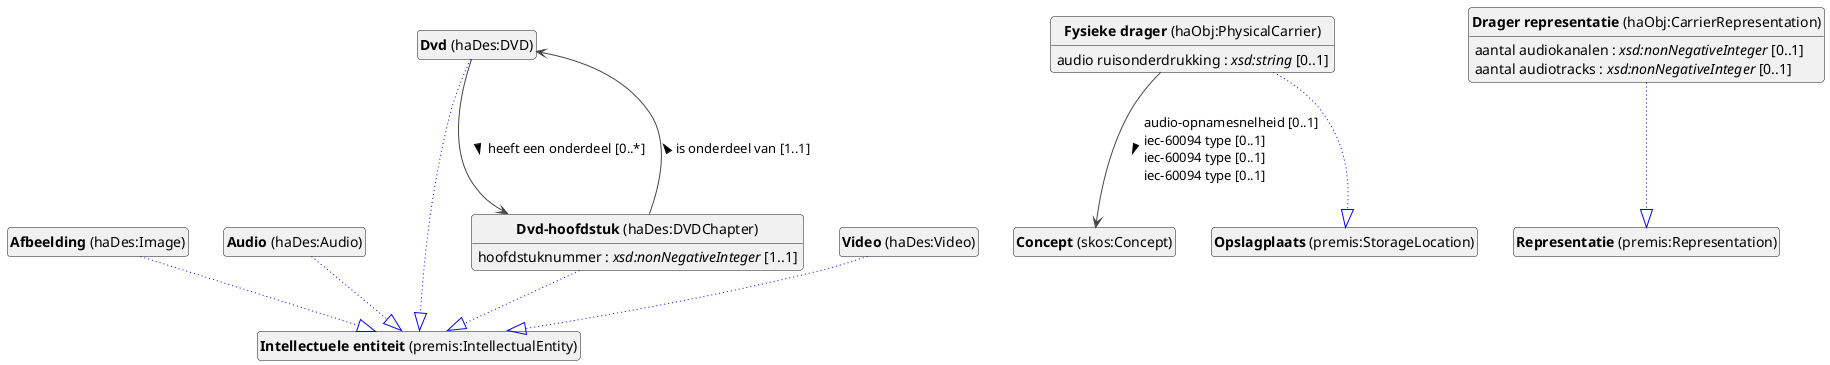 @startuml
!theme vibrant
skinparam classFontSize 14
!define LIGHTORANGE
skinparam componentStyle uml2
skinparam wrapMessageWidth 1000
skinparam wrapWidth 1000
' skinparam ArrowColor #Maroon
' Remove shadows
skinparam shadowing false
'skinparam linetype polyline
skinparam ArrowMessageAlignment left
top to bottom direction


class "<b>Afbeelding</b> (haDes:Image)" as haDes_Image [[#haDes%3AImage]]
class "<b>Intellectuele entiteit</b> (premis:IntellectualEntity)" as premis_IntellectualEntity [[#premis%3AIntellectualEntity]]
class "<b>Audio</b> (haDes:Audio)" as haDes_Audio [[#haDes%3AAudio]]
class "<b>Intellectuele entiteit</b> (premis:IntellectualEntity)" as premis_IntellectualEntity [[#premis%3AIntellectualEntity]]
class "<b>Concept</b> (skos:Concept)" as skos_Concept [[../../terms/nl#skos%3AConcept]]
class "<b>Drager representatie</b> (haObj:CarrierRepresentation)" as haObj_CarrierRepresentation [[#haObj%3ACarrierRepresentation]]
class "<b>Representatie</b> (premis:Representation)" as premis_Representation [[#premis%3ARepresentation]]
class "<b>Dvd</b> (haDes:DVD)" as haDes_DVD [[#haDes%3ADVD]]
class "<b>Intellectuele entiteit</b> (premis:IntellectualEntity)" as premis_IntellectualEntity [[#premis%3AIntellectualEntity]]
class "<b>Dvd-hoofdstuk</b> (haDes:DVDChapter)" as haDes_DVDChapter [[#haDes%3ADVDChapter]]
class "<b>Intellectuele entiteit</b> (premis:IntellectualEntity)" as premis_IntellectualEntity [[#premis%3AIntellectualEntity]]
class "<b>Fysieke drager</b> (haObj:PhysicalCarrier)" as haObj_PhysicalCarrier [[#haObj%3APhysicalCarrier]]
class "<b>Opslagplaats</b> (premis:StorageLocation)" as premis_StorageLocation [[#premis%3AStorageLocation]]
class "<b>Video</b> (haDes:Video)" as haDes_Video [[#haDes%3AVideo]]
class "<b>Intellectuele entiteit</b> (premis:IntellectualEntity)" as premis_IntellectualEntity [[#premis%3AIntellectualEntity]]

haDes_Image --|> premis_IntellectualEntity #blue;line.dotted;text:blue


haDes_Audio --|> premis_IntellectualEntity #blue;line.dotted;text:blue




haObj_CarrierRepresentation --|> premis_Representation #blue;line.dotted;text:blue

haObj_CarrierRepresentation : aantal audiokanalen : <i>xsd:nonNegativeInteger</i> [0..1]
haObj_CarrierRepresentation : aantal audiotracks : <i>xsd:nonNegativeInteger</i> [0..1]


haDes_DVD --|> premis_IntellectualEntity #blue;line.dotted;text:blue

haDes_DVD --> haDes_DVDChapter :heeft een onderdeel [0..*]  > 

haDes_DVDChapter --|> premis_IntellectualEntity #blue;line.dotted;text:blue

haDes_DVDChapter : hoofdstuknummer : <i>xsd:nonNegativeInteger</i> [1..1]
haDes_DVDChapter --> haDes_DVD :is onderdeel van [1..1]  > 


haObj_PhysicalCarrier --|> premis_StorageLocation #blue;line.dotted;text:blue

haObj_PhysicalCarrier : audio ruisonderdrukking : <i>xsd:string</i> [0..1]
haObj_PhysicalCarrier --> skos_Concept :audio-opnamesnelheid [0..1]  \liec-60094 type [0..1]  \liec-60094 type [0..1]  \liec-60094 type [0..1]  > 


haDes_Video --|> premis_IntellectualEntity #blue;line.dotted;text:blue



hide circle
hide methods
hide empty members
@enduml


